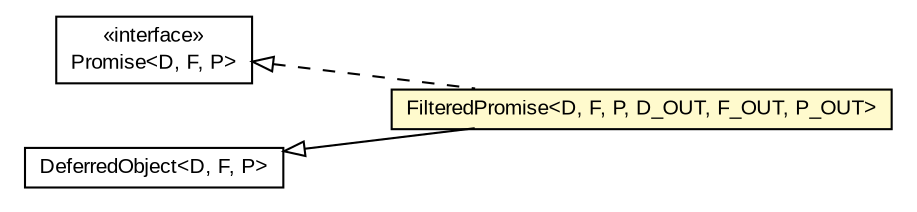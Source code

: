 #!/usr/local/bin/dot
#
# Class diagram 
# Generated by UMLGraph version R5_6-24-gf6e263 (http://www.umlgraph.org/)
#

digraph G {
	edge [fontname="arial",fontsize=10,labelfontname="arial",labelfontsize=10];
	node [fontname="arial",fontsize=10,shape=plaintext];
	nodesep=0.25;
	ranksep=0.5;
	rankdir=LR;
	// io.reinert.gdeferred.Promise<D, F, P>
	c221 [label=<<table title="io.reinert.gdeferred.Promise" border="0" cellborder="1" cellspacing="0" cellpadding="2" port="p" href="../Promise.html">
		<tr><td><table border="0" cellspacing="0" cellpadding="1">
<tr><td align="center" balign="center"> &#171;interface&#187; </td></tr>
<tr><td align="center" balign="center"> Promise&lt;D, F, P&gt; </td></tr>
		</table></td></tr>
		</table>>, URL="../Promise.html", fontname="arial", fontcolor="black", fontsize=10.0];
	// io.reinert.gdeferred.impl.FilteredPromise<D, F, P, D_OUT, F_OUT, P_OUT>
	c235 [label=<<table title="io.reinert.gdeferred.impl.FilteredPromise" border="0" cellborder="1" cellspacing="0" cellpadding="2" port="p" bgcolor="lemonChiffon" href="./FilteredPromise.html">
		<tr><td><table border="0" cellspacing="0" cellpadding="1">
<tr><td align="center" balign="center"> FilteredPromise&lt;D, F, P, D_OUT, F_OUT, P_OUT&gt; </td></tr>
		</table></td></tr>
		</table>>, URL="./FilteredPromise.html", fontname="arial", fontcolor="black", fontsize=10.0];
	// io.reinert.gdeferred.impl.DeferredObject<D, F, P>
	c236 [label=<<table title="io.reinert.gdeferred.impl.DeferredObject" border="0" cellborder="1" cellspacing="0" cellpadding="2" port="p" href="./DeferredObject.html">
		<tr><td><table border="0" cellspacing="0" cellpadding="1">
<tr><td align="center" balign="center"> DeferredObject&lt;D, F, P&gt; </td></tr>
		</table></td></tr>
		</table>>, URL="./DeferredObject.html", fontname="arial", fontcolor="black", fontsize=10.0];
	//io.reinert.gdeferred.impl.FilteredPromise<D, F, P, D_OUT, F_OUT, P_OUT> extends io.reinert.gdeferred.impl.DeferredObject<D_OUT, F_OUT, P_OUT>
	c236:p -> c235:p [dir=back,arrowtail=empty];
	//io.reinert.gdeferred.impl.FilteredPromise<D, F, P, D_OUT, F_OUT, P_OUT> implements io.reinert.gdeferred.Promise<D, F, P>
	c221:p -> c235:p [dir=back,arrowtail=empty,style=dashed];
}

